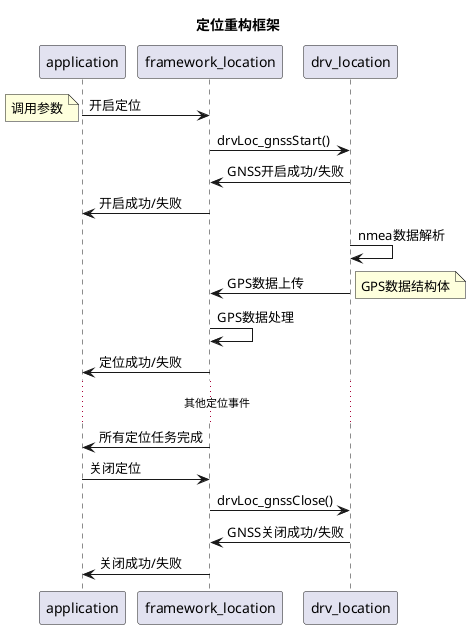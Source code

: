 @startuml
 
title 定位重构框架
  
application -> framework_location: 开启定位
note left: 调用参数

framework_location -> drv_location: drvLoc_gnssStart()
drv_location -> framework_location: GNSS开启成功/失败

framework_location -> application: 开启成功/失败


drv_location -> drv_location: nmea数据解析
drv_location -> framework_location: GPS数据上传
note right: GPS数据结构体

framework_location -> framework_location: GPS数据处理

framework_location -> application: 定位成功/失败

... 其他定位事件 ...

framework_location -> application: 所有定位任务完成
application -> framework_location: 关闭定位
framework_location -> drv_location: drvLoc_gnssClose()
drv_location -> framework_location: GNSS关闭成功/失败
framework_location -> application: 关闭成功/失败

@enduml


@startuml
testdot
@enduml

@startuml
 
left to right direction
actor 消费者
actor 销售员
rectangle 买单 {
消费者 -- (买单)
(买单) .> (付款) : include
(帮助) .> (买单) : extends
(买单) -- 销售员
}
 
@enduml

@startuml
 
title 流程图1
 
(*) --> "步骤1处理"
--> "步骤2处理"
if "条件1判断" then
    ->[true] "条件1成立时执行的动作"
    if "分支条件2判断" then
        ->[no] "条件2不成立时执行的动作"
        -> === 中间流程汇总点1 ===
    else
        -->[yes] === 中间流程汇总点1 ===
    endif
    if "分支条件3判断" then
        -->[yes] "分支条件3成立时执行的动作"
        --> "Page.onRender ()" as render
        --> === REDIRECT_CHECK ===
    else
        -->[no] "分支条件3不成立时的动作"
        --> render
    endif
else
    -->[false] === REDIRECT_CHECK ===
endif
 
if "条件4判断" then
    ->[yes] "条件4成立时执行的动作"
    --> "流程最后结点"
else
endif
--> "流程最后结点"
-->(*)

@enduml


@startuml

title 流程图2
 
start
:"步骤1处理";
:"步骤2处理";
if ("条件1判断") then (true)
    :条件1成立时执行的动作;
    if ("分支条件2判断") then (no)
        :"条件2不成立时执行的动作";
    else
        if ("条件3判断") then (yes)
            :"条件3成立时的动作";
        else (no)
            :"条件3不成立时的动作";
        endif
    endif
    :"顺序步骤3处理";
endif
 
if ("条件4判断") then (yes)
:"条件4成立的动作";
else
    if ("条件5判断") then (yes)
        :"条件5成立时的动作";
    else (no)
        :"条件5不成立时的动作";
    endif
endif
stop
@enduml

@startuml
 
package "组件1" {
    ["组件1.1"] - ["组件1.2"]
    ["组件1.2"] -> ["组件2.1"]
}
 
node "组件2" {
    ["组件2.1"] - ["组件2.2"]
    ["组件2.2"] --> [负载均衡服务器]
}
 
cloud {
    [负载均衡服务器] -> [逻辑服务器1]
    [负载均衡服务器] -> [逻辑服务器2]
    [负载均衡服务器] -> [逻辑服务器3]
}
 
database "MySql" {
    folder "This is my folder" {
        [Folder 3]
    }
 
    frame "Foo" {
        [Frame 4]
    }
}
 
[逻辑服务器1] --> [Folder 3]
[逻辑服务器2] --> [Frame 4]
[逻辑服务器3] --> [Frame 4]
 
@enduml


@startuml
 
scale 640 width
 
[*] --> NotShooting
 
state NotShooting {
    [*] --> Idle
    Idle --> Processing: SignalEvent
    Processing --> Idle: Finish
    Idle --> Configuring : EvConfig
    Configuring --> Idle : EvConfig
}
 
state Configuring {
    [*] --> NewValueSelection
    NewValueSelection --> NewValuePreview : EvNewValue
    NewValuePreview --> NewValueSelection : EvNewValueRejected
    NewValuePreview --> NewValueSelection : EvNewValueSaved
    state NewValuePreview {
        State1 -> State2
    }
}
 
@enduml



